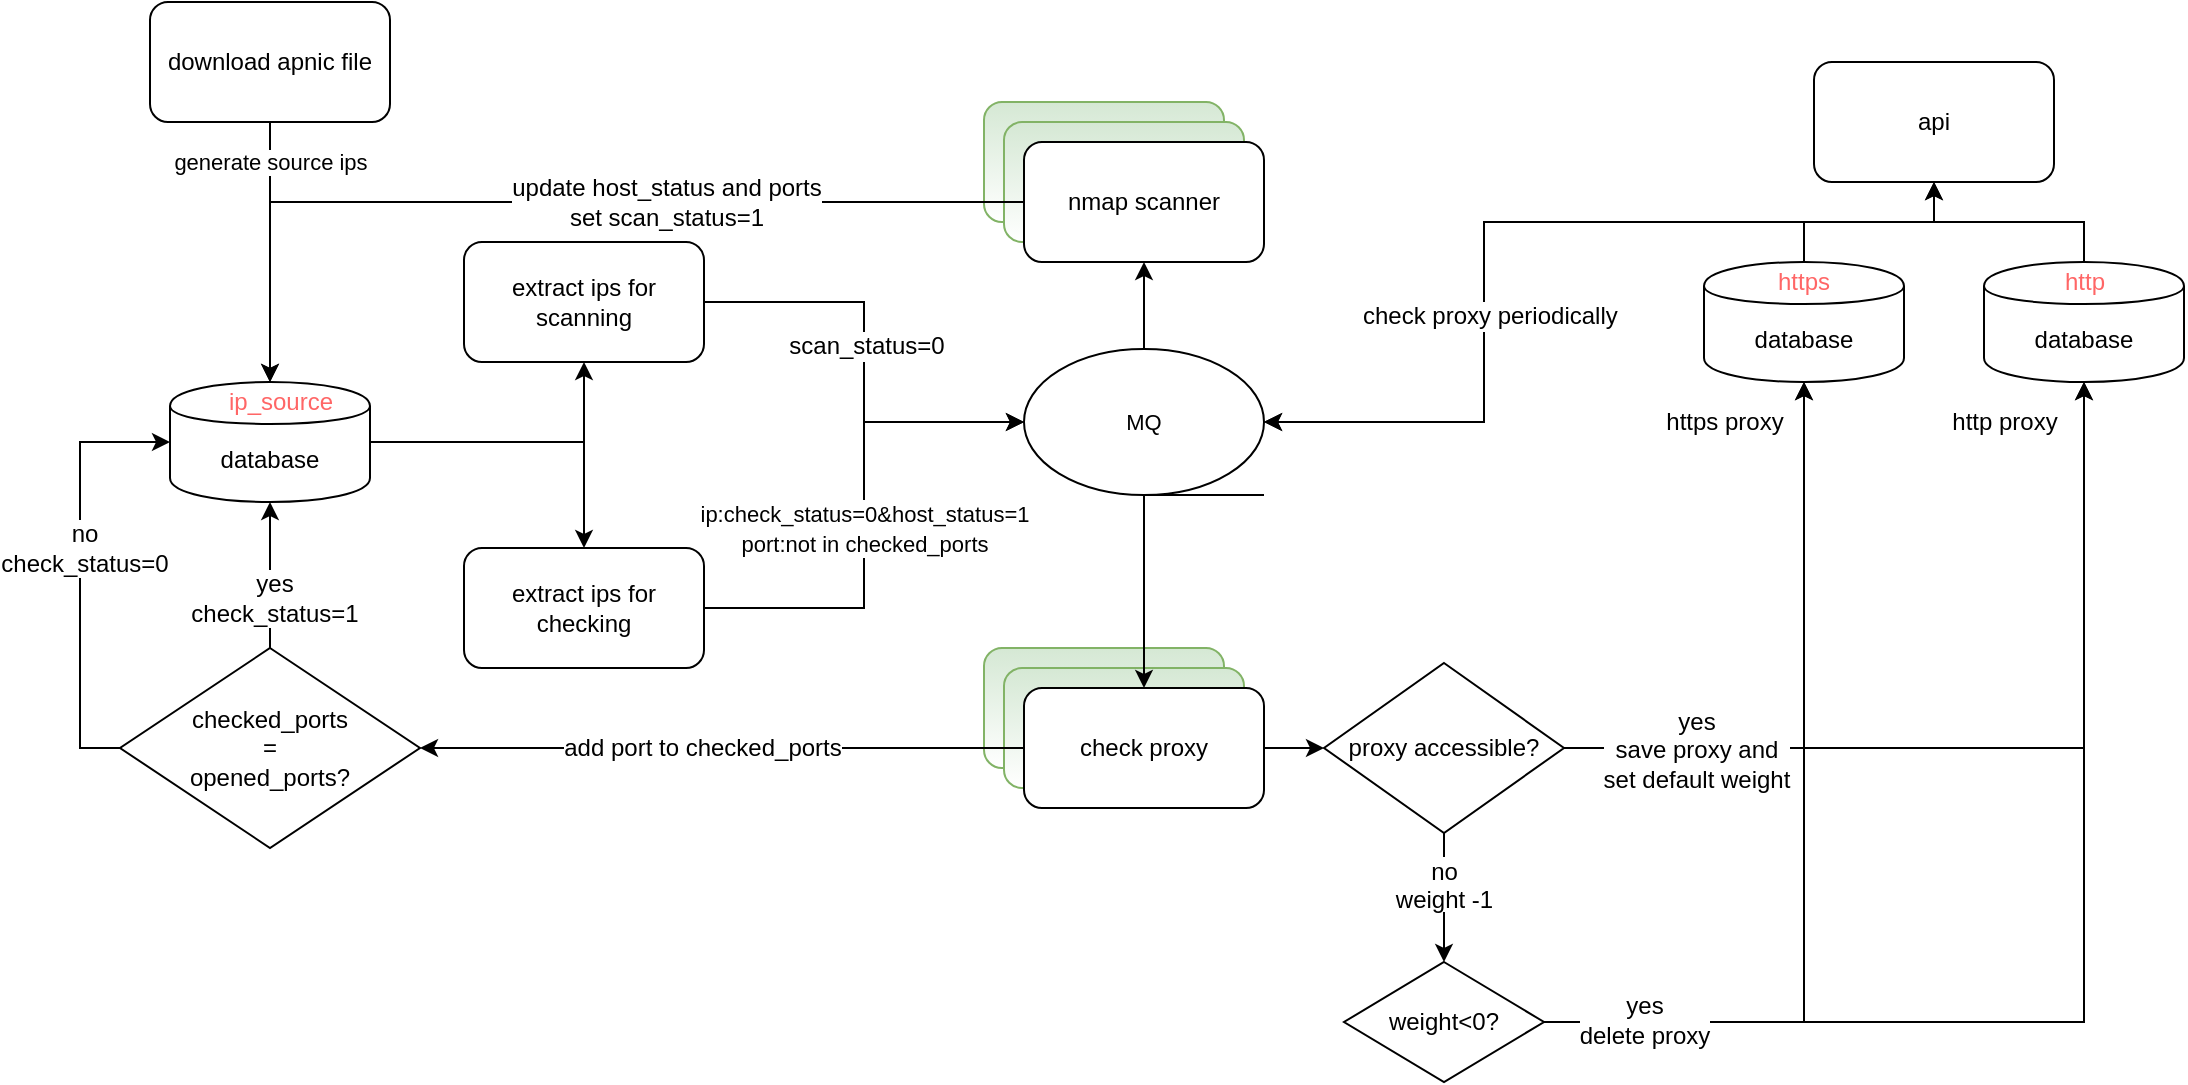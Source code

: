 <mxfile version="11.1.4" type="device"><diagram id="Yo2km9Xh_Ag7PvmVxFJd" name="Page-1"><mxGraphModel dx="946" dy="682" grid="1" gridSize="10" guides="1" tooltips="1" connect="1" arrows="1" fold="1" page="1" pageScale="1" pageWidth="1169" pageHeight="827" math="0" shadow="0"><root><mxCell id="0"/><mxCell id="1" parent="0"/><mxCell id="m5gtMWeCyqjaCrw6TMBH-10" style="edgeStyle=orthogonalEdgeStyle;rounded=0;orthogonalLoop=1;jettySize=auto;html=1;" parent="1" source="MFWOutUCFMzNUMl_NSZx-15" target="m5gtMWeCyqjaCrw6TMBH-5" edge="1"><mxGeometry relative="1" as="geometry"/></mxCell><mxCell id="m5gtMWeCyqjaCrw6TMBH-13" value="http proxy" style="text;html=1;resizable=0;points=[];align=center;verticalAlign=middle;labelBackgroundColor=#ffffff;" parent="m5gtMWeCyqjaCrw6TMBH-10" vertex="1" connectable="0"><mxGeometry x="0.536" relative="1" as="geometry"><mxPoint x="-40" y="-83" as="offset"/></mxGeometry></mxCell><mxCell id="m5gtMWeCyqjaCrw6TMBH-11" style="edgeStyle=orthogonalEdgeStyle;rounded=0;orthogonalLoop=1;jettySize=auto;html=1;" parent="1" source="MFWOutUCFMzNUMl_NSZx-15" target="m5gtMWeCyqjaCrw6TMBH-8" edge="1"><mxGeometry relative="1" as="geometry"/></mxCell><mxCell id="m5gtMWeCyqjaCrw6TMBH-12" value="yes&lt;br&gt;save proxy and&lt;br&gt;set default weight" style="text;html=1;resizable=0;points=[];align=center;verticalAlign=middle;labelBackgroundColor=#ffffff;" parent="m5gtMWeCyqjaCrw6TMBH-11" vertex="1" connectable="0"><mxGeometry x="-0.564" y="-1" relative="1" as="geometry"><mxPoint as="offset"/></mxGeometry></mxCell><mxCell id="m5gtMWeCyqjaCrw6TMBH-14" value="https proxy" style="text;html=1;resizable=0;points=[];align=center;verticalAlign=middle;labelBackgroundColor=#ffffff;" parent="m5gtMWeCyqjaCrw6TMBH-11" vertex="1" connectable="0"><mxGeometry x="0.51" relative="1" as="geometry"><mxPoint x="-40" y="-54" as="offset"/></mxGeometry></mxCell><mxCell id="m5gtMWeCyqjaCrw6TMBH-33" style="edgeStyle=orthogonalEdgeStyle;rounded=0;orthogonalLoop=1;jettySize=auto;html=1;exitX=0.5;exitY=1;exitDx=0;exitDy=0;" parent="1" source="MFWOutUCFMzNUMl_NSZx-15" target="m5gtMWeCyqjaCrw6TMBH-39" edge="1"><mxGeometry relative="1" as="geometry"><mxPoint x="740" y="578" as="targetPoint"/></mxGeometry></mxCell><mxCell id="m5gtMWeCyqjaCrw6TMBH-34" value="no&#10;weight -1" style="text;resizable=0;points=[];align=center;verticalAlign=middle;labelBackgroundColor=#ffffff;" parent="m5gtMWeCyqjaCrw6TMBH-33" vertex="1" connectable="0"><mxGeometry x="-0.566" y="-2" relative="1" as="geometry"><mxPoint x="2" y="11" as="offset"/></mxGeometry></mxCell><mxCell id="MFWOutUCFMzNUMl_NSZx-15" value="proxy&amp;nbsp;accessible?" style="rhombus;whiteSpace=wrap;html=1;" parent="1" vertex="1"><mxGeometry x="680" y="438.5" width="120" height="85" as="geometry"/></mxCell><mxCell id="MFWOutUCFMzNUMl_NSZx-24" value="generate source ips" style="edgeStyle=orthogonalEdgeStyle;rounded=0;orthogonalLoop=1;jettySize=auto;html=1;" parent="1" source="MFWOutUCFMzNUMl_NSZx-185" target="MFWOutUCFMzNUMl_NSZx-25" edge="1"><mxGeometry x="-0.692" relative="1" as="geometry"><mxPoint x="-85" y="298" as="sourcePoint"/><mxPoint x="50" y="268" as="targetPoint"/><mxPoint as="offset"/></mxGeometry></mxCell><mxCell id="MFWOutUCFMzNUMl_NSZx-66" value="" style="group" parent="1" vertex="1" connectable="0"><mxGeometry x="103" y="298" width="100" height="60" as="geometry"/></mxCell><mxCell id="MFWOutUCFMzNUMl_NSZx-25" value="database" style="shape=cylinder;whiteSpace=wrap;html=1;boundedLbl=1;backgroundOutline=1;" parent="MFWOutUCFMzNUMl_NSZx-66" vertex="1"><mxGeometry width="100" height="60" as="geometry"/></mxCell><mxCell id="MFWOutUCFMzNUMl_NSZx-31" value="ip_source" style="text;html=1;resizable=0;points=[];autosize=1;align=center;verticalAlign=top;spacingTop=-4;labelBackgroundColor=none;fontColor=#FF6666;fillColor=none;gradientColor=none;strokeColor=none;rounded=0;glass=0;comic=0;shadow=0;" parent="MFWOutUCFMzNUMl_NSZx-66" vertex="1"><mxGeometry x="20" width="70" height="20" as="geometry"/></mxCell><mxCell id="MFWOutUCFMzNUMl_NSZx-232" style="edgeStyle=orthogonalEdgeStyle;rounded=0;orthogonalLoop=1;jettySize=auto;html=1;fontColor=#000000;" parent="1" source="MFWOutUCFMzNUMl_NSZx-173" target="MFWOutUCFMzNUMl_NSZx-229" edge="1"><mxGeometry relative="1" as="geometry"/></mxCell><mxCell id="MFWOutUCFMzNUMl_NSZx-173" value="&lt;span style=&quot;font-size: 11px ; background-color: rgb(255 , 255 , 255)&quot;&gt;MQ&lt;/span&gt;" style="strokeWidth=1;html=1;shape=mxgraph.flowchart.sequential_data;whiteSpace=wrap;shadow=0;fontFamily=Helvetica;fontSize=12;fontColor=#000000;align=center;strokeColor=#000000;fontStyle=0;fillColor=#ffffff;gradientColor=none;" parent="1" vertex="1"><mxGeometry x="530" y="281.5" width="120" height="73" as="geometry"/></mxCell><mxCell id="MFWOutUCFMzNUMl_NSZx-185" value="download apnic file" style="rounded=1;whiteSpace=wrap;html=1;shadow=0;glass=0;comic=0;labelBackgroundColor=none;strokeColor=#000000;fillColor=none;gradientColor=none;fontColor=#000000;align=center;" parent="1" vertex="1"><mxGeometry x="93" y="108" width="120" height="60" as="geometry"/></mxCell><mxCell id="MFWOutUCFMzNUMl_NSZx-222" style="edgeStyle=orthogonalEdgeStyle;rounded=0;orthogonalLoop=1;jettySize=auto;html=1;fontColor=#000000;entryX=0;entryY=0.5;entryDx=0;entryDy=0;entryPerimeter=0;" parent="1" source="MFWOutUCFMzNUMl_NSZx-188" target="MFWOutUCFMzNUMl_NSZx-173" edge="1"><mxGeometry relative="1" as="geometry"/></mxCell><mxCell id="MFWOutUCFMzNUMl_NSZx-223" value="scan_status=0" style="text;html=1;resizable=0;points=[];align=center;verticalAlign=middle;labelBackgroundColor=#ffffff;fontColor=#000000;" parent="MFWOutUCFMzNUMl_NSZx-222" vertex="1" connectable="0"><mxGeometry x="-0.525" y="3" relative="1" as="geometry"><mxPoint x="28" y="25" as="offset"/></mxGeometry></mxCell><mxCell id="MFWOutUCFMzNUMl_NSZx-188" value="extract ips for scanning" style="rounded=1;whiteSpace=wrap;html=1;shadow=0;glass=0;comic=0;labelBackgroundColor=none;strokeColor=#000000;fillColor=none;gradientColor=none;fontColor=#000000;align=center;" parent="1" vertex="1"><mxGeometry x="250" y="228" width="120" height="60" as="geometry"/></mxCell><mxCell id="MFWOutUCFMzNUMl_NSZx-192" style="edgeStyle=orthogonalEdgeStyle;rounded=0;orthogonalLoop=1;jettySize=auto;html=1;fontColor=#000000;" parent="1" source="MFWOutUCFMzNUMl_NSZx-25" target="MFWOutUCFMzNUMl_NSZx-197" edge="1"><mxGeometry relative="1" as="geometry"><mxPoint x="281.5" y="411" as="targetPoint"/></mxGeometry></mxCell><mxCell id="MFWOutUCFMzNUMl_NSZx-198" style="edgeStyle=orthogonalEdgeStyle;rounded=0;orthogonalLoop=1;jettySize=auto;html=1;fontColor=#000000;entryX=0;entryY=0.5;entryDx=0;entryDy=0;entryPerimeter=0;" parent="1" source="MFWOutUCFMzNUMl_NSZx-197" target="MFWOutUCFMzNUMl_NSZx-173" edge="1"><mxGeometry relative="1" as="geometry"/></mxCell><mxCell id="MFWOutUCFMzNUMl_NSZx-199" value="&lt;span style=&quot;font-size: 11px&quot;&gt;ip:check_status=0&amp;amp;&lt;/span&gt;&lt;span style=&quot;font-size: 11px&quot;&gt;host_status=1&lt;br&gt;port:not in checked_ports&lt;br&gt;&lt;/span&gt;" style="text;html=1;resizable=0;points=[];align=center;verticalAlign=middle;labelBackgroundColor=#ffffff;fontColor=#000000;" parent="MFWOutUCFMzNUMl_NSZx-198" vertex="1" connectable="0"><mxGeometry x="-0.15" relative="1" as="geometry"><mxPoint y="-13" as="offset"/></mxGeometry></mxCell><mxCell id="MFWOutUCFMzNUMl_NSZx-197" value="extract ips for checking" style="rounded=1;whiteSpace=wrap;html=1;shadow=0;glass=0;comic=0;labelBackgroundColor=none;strokeColor=#000000;fillColor=none;gradientColor=none;fontColor=#000000;align=center;" parent="1" vertex="1"><mxGeometry x="250" y="381" width="120" height="60" as="geometry"/></mxCell><mxCell id="MFWOutUCFMzNUMl_NSZx-218" style="edgeStyle=orthogonalEdgeStyle;rounded=0;orthogonalLoop=1;jettySize=auto;html=1;fontColor=#000000;" parent="1" source="MFWOutUCFMzNUMl_NSZx-207" target="MFWOutUCFMzNUMl_NSZx-25" edge="1"><mxGeometry relative="1" as="geometry"/></mxCell><mxCell id="MFWOutUCFMzNUMl_NSZx-220" value="yes&lt;br&gt;check_status=1" style="text;html=1;resizable=0;points=[];align=center;verticalAlign=middle;labelBackgroundColor=#ffffff;fontColor=#000000;" parent="MFWOutUCFMzNUMl_NSZx-218" vertex="1" connectable="0"><mxGeometry x="-0.302" y="-2" relative="1" as="geometry"><mxPoint as="offset"/></mxGeometry></mxCell><mxCell id="KcCtl1pjWbfD_GEPnGM4-5" style="edgeStyle=orthogonalEdgeStyle;rounded=0;orthogonalLoop=1;jettySize=auto;html=1;exitX=0;exitY=0.5;exitDx=0;exitDy=0;entryX=0;entryY=0.5;entryDx=0;entryDy=0;" parent="1" source="MFWOutUCFMzNUMl_NSZx-207" target="MFWOutUCFMzNUMl_NSZx-25" edge="1"><mxGeometry relative="1" as="geometry"><mxPoint x="60" y="350" as="targetPoint"/></mxGeometry></mxCell><mxCell id="KcCtl1pjWbfD_GEPnGM4-6" value="no&lt;br&gt;check_status=0" style="text;html=1;resizable=0;points=[];align=center;verticalAlign=middle;labelBackgroundColor=#ffffff;" parent="KcCtl1pjWbfD_GEPnGM4-5" vertex="1" connectable="0"><mxGeometry x="-0.106" relative="1" as="geometry"><mxPoint x="2" y="-23" as="offset"/></mxGeometry></mxCell><mxCell id="MFWOutUCFMzNUMl_NSZx-207" value="&lt;span style=&quot;background-color: rgb(255 , 255 , 255)&quot;&gt;checked_ports&lt;br&gt;=&lt;br&gt;opened_ports?&lt;/span&gt;" style="rhombus;whiteSpace=wrap;html=1;rounded=0;shadow=0;glass=0;comic=0;labelBackgroundColor=none;strokeColor=#000000;fillColor=none;gradientColor=none;fontColor=#000000;align=center;" parent="1" vertex="1"><mxGeometry x="78" y="431" width="150" height="100" as="geometry"/></mxCell><mxCell id="MFWOutUCFMzNUMl_NSZx-214" style="edgeStyle=orthogonalEdgeStyle;rounded=0;orthogonalLoop=1;jettySize=auto;html=1;fontColor=#000000;" parent="1" source="MFWOutUCFMzNUMl_NSZx-255" target="MFWOutUCFMzNUMl_NSZx-15" edge="1"><mxGeometry relative="1" as="geometry"><mxPoint x="590" y="527.5" as="sourcePoint"/></mxGeometry></mxCell><mxCell id="MFWOutUCFMzNUMl_NSZx-224" style="edgeStyle=orthogonalEdgeStyle;rounded=0;orthogonalLoop=1;jettySize=auto;html=1;fontColor=#000000;" parent="1" source="MFWOutUCFMzNUMl_NSZx-25" target="MFWOutUCFMzNUMl_NSZx-188" edge="1"><mxGeometry relative="1" as="geometry"/></mxCell><mxCell id="MFWOutUCFMzNUMl_NSZx-234" value="" style="group" parent="1" vertex="1" connectable="0"><mxGeometry x="510" y="158" width="140" height="80" as="geometry"/></mxCell><mxCell id="MFWOutUCFMzNUMl_NSZx-233" value="" style="group" parent="MFWOutUCFMzNUMl_NSZx-234" vertex="1" connectable="0"><mxGeometry width="140" height="80" as="geometry"/></mxCell><mxCell id="MFWOutUCFMzNUMl_NSZx-231" value="" style="group" parent="MFWOutUCFMzNUMl_NSZx-233" vertex="1" connectable="0"><mxGeometry width="140" height="80" as="geometry"/></mxCell><mxCell id="MFWOutUCFMzNUMl_NSZx-227" value="" style="rounded=1;whiteSpace=wrap;html=1;shadow=0;glass=0;comic=0;labelBackgroundColor=none;strokeColor=#82b366;fillColor=#d5e8d4;align=center;gradientColor=#ffffff;" parent="MFWOutUCFMzNUMl_NSZx-231" vertex="1"><mxGeometry width="120" height="60" as="geometry"/></mxCell><mxCell id="MFWOutUCFMzNUMl_NSZx-228" value="" style="rounded=1;whiteSpace=wrap;html=1;shadow=0;glass=0;comic=0;labelBackgroundColor=none;strokeColor=#82b366;fillColor=#d5e8d4;align=center;gradientColor=#ffffff;" parent="MFWOutUCFMzNUMl_NSZx-231" vertex="1"><mxGeometry x="10" y="10" width="120" height="60" as="geometry"/></mxCell><mxCell id="MFWOutUCFMzNUMl_NSZx-229" value="nmap scanner" style="rounded=1;whiteSpace=wrap;html=1;shadow=0;glass=0;comic=0;labelBackgroundColor=none;align=center;" parent="MFWOutUCFMzNUMl_NSZx-231" vertex="1"><mxGeometry x="20" y="20" width="120" height="60" as="geometry"/></mxCell><mxCell id="MFWOutUCFMzNUMl_NSZx-235" style="edgeStyle=orthogonalEdgeStyle;rounded=0;orthogonalLoop=1;jettySize=auto;html=1;fontColor=#000000;" parent="1" source="MFWOutUCFMzNUMl_NSZx-229" target="MFWOutUCFMzNUMl_NSZx-25" edge="1"><mxGeometry relative="1" as="geometry"><mxPoint x="500" y="168" as="sourcePoint"/></mxGeometry></mxCell><mxCell id="MFWOutUCFMzNUMl_NSZx-237" value="update host_status and ports&lt;br&gt;set scan_status=1" style="text;html=1;resizable=0;points=[];align=center;verticalAlign=middle;labelBackgroundColor=#ffffff;fontColor=#000000;" parent="MFWOutUCFMzNUMl_NSZx-235" vertex="1" connectable="0"><mxGeometry x="-0.231" relative="1" as="geometry"><mxPoint as="offset"/></mxGeometry></mxCell><mxCell id="MFWOutUCFMzNUMl_NSZx-250" value="" style="group" parent="1" vertex="1" connectable="0"><mxGeometry x="510" y="431" width="140" height="80" as="geometry"/></mxCell><mxCell id="MFWOutUCFMzNUMl_NSZx-251" value="" style="group" parent="MFWOutUCFMzNUMl_NSZx-250" vertex="1" connectable="0"><mxGeometry width="140" height="80" as="geometry"/></mxCell><mxCell id="MFWOutUCFMzNUMl_NSZx-252" value="" style="group" parent="MFWOutUCFMzNUMl_NSZx-251" vertex="1" connectable="0"><mxGeometry width="140" height="80" as="geometry"/></mxCell><mxCell id="MFWOutUCFMzNUMl_NSZx-253" value="" style="rounded=1;whiteSpace=wrap;html=1;shadow=0;glass=0;comic=0;labelBackgroundColor=none;strokeColor=#82b366;fillColor=#d5e8d4;align=center;gradientColor=#ffffff;" parent="MFWOutUCFMzNUMl_NSZx-252" vertex="1"><mxGeometry width="120" height="60" as="geometry"/></mxCell><mxCell id="MFWOutUCFMzNUMl_NSZx-254" value="" style="rounded=1;whiteSpace=wrap;html=1;shadow=0;glass=0;comic=0;labelBackgroundColor=none;strokeColor=#82b366;fillColor=#d5e8d4;align=center;gradientColor=#ffffff;" parent="MFWOutUCFMzNUMl_NSZx-252" vertex="1"><mxGeometry x="10" y="10" width="120" height="60" as="geometry"/></mxCell><mxCell id="MFWOutUCFMzNUMl_NSZx-255" value="check proxy" style="rounded=1;whiteSpace=wrap;html=1;shadow=0;glass=0;comic=0;labelBackgroundColor=none;align=center;" parent="MFWOutUCFMzNUMl_NSZx-252" vertex="1"><mxGeometry x="20" y="20" width="120" height="60" as="geometry"/></mxCell><mxCell id="MFWOutUCFMzNUMl_NSZx-213" style="edgeStyle=orthogonalEdgeStyle;rounded=0;orthogonalLoop=1;jettySize=auto;html=1;fontColor=#000000;" parent="1" source="MFWOutUCFMzNUMl_NSZx-173" target="MFWOutUCFMzNUMl_NSZx-255" edge="1"><mxGeometry relative="1" as="geometry"><mxPoint x="590" y="398" as="targetPoint"/></mxGeometry></mxCell><mxCell id="MFWOutUCFMzNUMl_NSZx-215" style="edgeStyle=orthogonalEdgeStyle;rounded=0;orthogonalLoop=1;jettySize=auto;html=1;fontColor=#000000;entryX=1;entryY=0.5;entryDx=0;entryDy=0;" parent="1" source="MFWOutUCFMzNUMl_NSZx-255" target="MFWOutUCFMzNUMl_NSZx-207" edge="1"><mxGeometry relative="1" as="geometry"><mxPoint x="450" y="530" as="sourcePoint"/></mxGeometry></mxCell><mxCell id="MFWOutUCFMzNUMl_NSZx-217" value="add port to checked_ports" style="text;html=1;resizable=0;points=[];align=center;verticalAlign=middle;labelBackgroundColor=#ffffff;fontColor=#000000;" parent="MFWOutUCFMzNUMl_NSZx-215" vertex="1" connectable="0"><mxGeometry y="-2" relative="1" as="geometry"><mxPoint x="-10" y="2" as="offset"/></mxGeometry></mxCell><mxCell id="m5gtMWeCyqjaCrw6TMBH-4" value="" style="group" parent="1" vertex="1" connectable="0"><mxGeometry x="1010" y="238" width="100" height="60" as="geometry"/></mxCell><mxCell id="m5gtMWeCyqjaCrw6TMBH-5" value="database" style="shape=cylinder;whiteSpace=wrap;html=1;boundedLbl=1;backgroundOutline=1;" parent="m5gtMWeCyqjaCrw6TMBH-4" vertex="1"><mxGeometry width="100" height="60" as="geometry"/></mxCell><mxCell id="m5gtMWeCyqjaCrw6TMBH-6" value="http" style="text;html=1;resizable=0;points=[];autosize=1;align=center;verticalAlign=top;spacingTop=-4;labelBackgroundColor=none;fontColor=#FF6666;fillColor=none;gradientColor=none;strokeColor=none;rounded=0;glass=0;comic=0;shadow=0;" parent="m5gtMWeCyqjaCrw6TMBH-4" vertex="1"><mxGeometry x="30" width="40" height="20" as="geometry"/></mxCell><mxCell id="m5gtMWeCyqjaCrw6TMBH-7" value="" style="group" parent="1" vertex="1" connectable="0"><mxGeometry x="870" y="238" width="100" height="60" as="geometry"/></mxCell><mxCell id="m5gtMWeCyqjaCrw6TMBH-8" value="database" style="shape=cylinder;whiteSpace=wrap;html=1;boundedLbl=1;backgroundOutline=1;" parent="m5gtMWeCyqjaCrw6TMBH-7" vertex="1"><mxGeometry width="100" height="60" as="geometry"/></mxCell><mxCell id="m5gtMWeCyqjaCrw6TMBH-9" value="https" style="text;html=1;resizable=0;points=[];autosize=1;align=left;verticalAlign=top;spacingTop=-4;labelBackgroundColor=none;fontColor=#FF6666;fillColor=none;gradientColor=none;strokeColor=none;rounded=0;glass=0;comic=0;shadow=0;" parent="m5gtMWeCyqjaCrw6TMBH-7" vertex="1"><mxGeometry x="35" width="40" height="20" as="geometry"/></mxCell><mxCell id="m5gtMWeCyqjaCrw6TMBH-16" value="api" style="rounded=1;whiteSpace=wrap;html=1;shadow=0;glass=0;comic=0;labelBackgroundColor=none;strokeColor=#000000;fillColor=none;gradientColor=none;fontColor=#000000;align=center;" parent="1" vertex="1"><mxGeometry x="925" y="138" width="120" height="60" as="geometry"/></mxCell><mxCell id="m5gtMWeCyqjaCrw6TMBH-22" style="edgeStyle=orthogonalEdgeStyle;rounded=0;orthogonalLoop=1;jettySize=auto;html=1;exitX=0.5;exitY=0;exitDx=0;exitDy=0;" parent="1" source="m5gtMWeCyqjaCrw6TMBH-8" target="MFWOutUCFMzNUMl_NSZx-173" edge="1"><mxGeometry relative="1" as="geometry"/></mxCell><mxCell id="m5gtMWeCyqjaCrw6TMBH-23" style="edgeStyle=orthogonalEdgeStyle;rounded=0;orthogonalLoop=1;jettySize=auto;html=1;exitX=0.5;exitY=0;exitDx=0;exitDy=0;" parent="1" source="m5gtMWeCyqjaCrw6TMBH-5" target="MFWOutUCFMzNUMl_NSZx-173" edge="1"><mxGeometry relative="1" as="geometry"><Array as="points"><mxPoint x="1060" y="218"/><mxPoint x="760" y="218"/><mxPoint x="760" y="318"/></Array></mxGeometry></mxCell><mxCell id="m5gtMWeCyqjaCrw6TMBH-24" value="&amp;nbsp;check proxy&amp;nbsp;periodically" style="text;html=1;resizable=0;points=[];align=center;verticalAlign=middle;labelBackgroundColor=#ffffff;" parent="m5gtMWeCyqjaCrw6TMBH-23" vertex="1" connectable="0"><mxGeometry x="0.385" y="1" relative="1" as="geometry"><mxPoint as="offset"/></mxGeometry></mxCell><mxCell id="m5gtMWeCyqjaCrw6TMBH-25" style="edgeStyle=orthogonalEdgeStyle;rounded=0;orthogonalLoop=1;jettySize=auto;html=1;" parent="1" source="m5gtMWeCyqjaCrw6TMBH-5" target="m5gtMWeCyqjaCrw6TMBH-16" edge="1"><mxGeometry relative="1" as="geometry"/></mxCell><mxCell id="m5gtMWeCyqjaCrw6TMBH-26" style="edgeStyle=orthogonalEdgeStyle;rounded=0;orthogonalLoop=1;jettySize=auto;html=1;" parent="1" source="m5gtMWeCyqjaCrw6TMBH-8" target="m5gtMWeCyqjaCrw6TMBH-16" edge="1"><mxGeometry relative="1" as="geometry"/></mxCell><mxCell id="m5gtMWeCyqjaCrw6TMBH-41" style="edgeStyle=orthogonalEdgeStyle;rounded=0;orthogonalLoop=1;jettySize=auto;html=1;entryX=0.5;entryY=1;entryDx=0;entryDy=0;" parent="1" source="m5gtMWeCyqjaCrw6TMBH-39" target="m5gtMWeCyqjaCrw6TMBH-8" edge="1"><mxGeometry relative="1" as="geometry"><mxPoint x="920" y="708" as="targetPoint"/></mxGeometry></mxCell><mxCell id="m5gtMWeCyqjaCrw6TMBH-42" style="edgeStyle=orthogonalEdgeStyle;rounded=0;orthogonalLoop=1;jettySize=auto;html=1;" parent="1" source="m5gtMWeCyqjaCrw6TMBH-39" target="m5gtMWeCyqjaCrw6TMBH-5" edge="1"><mxGeometry relative="1" as="geometry"><mxPoint x="1062" y="298" as="targetPoint"/></mxGeometry></mxCell><mxCell id="m5gtMWeCyqjaCrw6TMBH-43" value="yes&lt;br&gt;delete proxy" style="text;html=1;resizable=0;points=[];align=center;verticalAlign=middle;labelBackgroundColor=#ffffff;" parent="m5gtMWeCyqjaCrw6TMBH-42" vertex="1" connectable="0"><mxGeometry x="-0.833" y="1" relative="1" as="geometry"><mxPoint as="offset"/></mxGeometry></mxCell><mxCell id="m5gtMWeCyqjaCrw6TMBH-39" value="weight&amp;lt;0?" style="rhombus;whiteSpace=wrap;html=1;fontFamily=Helvetica;fontSize=12;fontColor=#000000;align=center;strokeColor=#000000;fillColor=#ffffff;" parent="1" vertex="1"><mxGeometry x="690" y="588" width="100" height="60" as="geometry"/></mxCell></root></mxGraphModel></diagram></mxfile>
